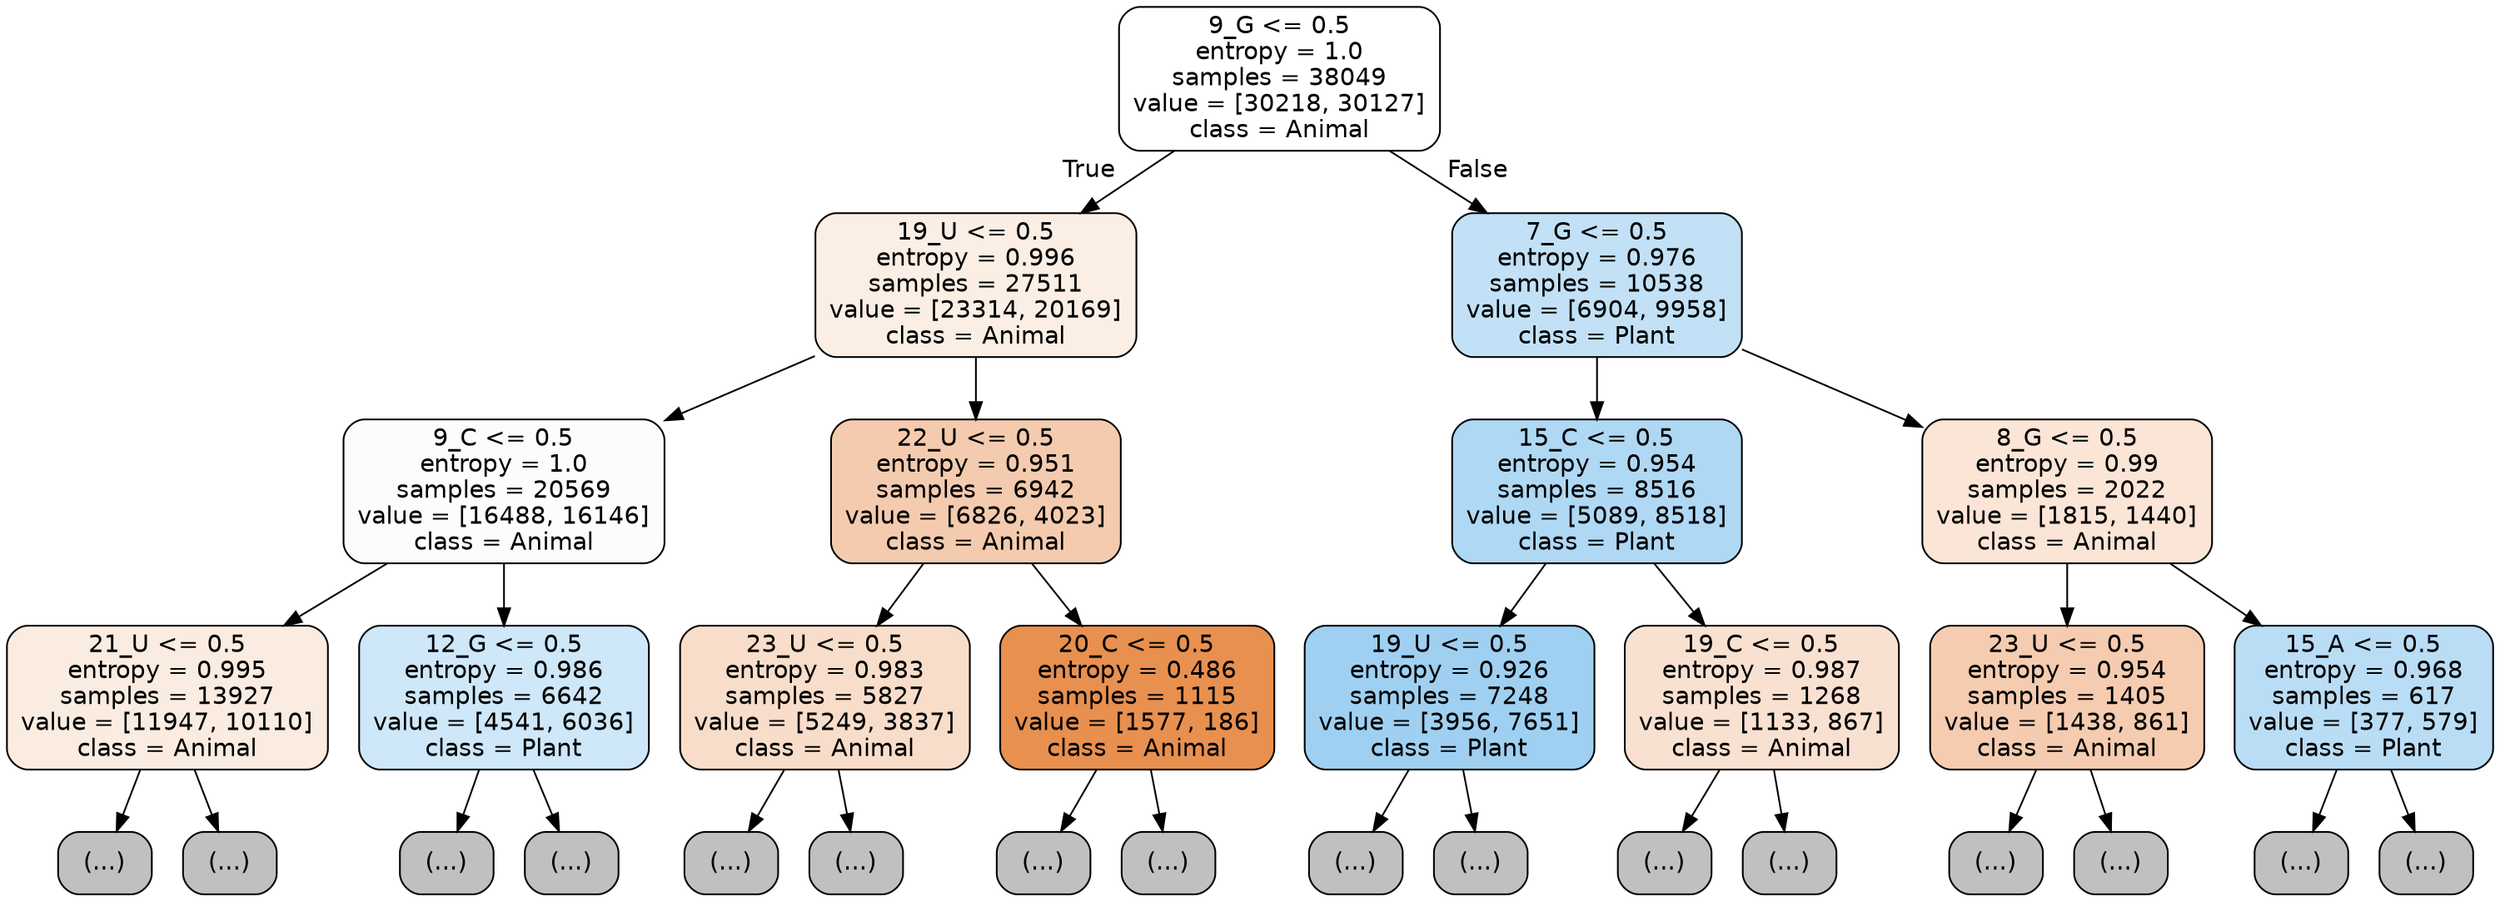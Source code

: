 digraph Tree {
node [shape=box, style="filled, rounded", color="black", fontname="helvetica"] ;
edge [fontname="helvetica"] ;
0 [label="9_G <= 0.5\nentropy = 1.0\nsamples = 38049\nvalue = [30218, 30127]\nclass = Animal", fillcolor="#fffffe"] ;
1 [label="19_U <= 0.5\nentropy = 0.996\nsamples = 27511\nvalue = [23314, 20169]\nclass = Animal", fillcolor="#fbeee4"] ;
0 -> 1 [labeldistance=2.5, labelangle=45, headlabel="True"] ;
2 [label="9_C <= 0.5\nentropy = 1.0\nsamples = 20569\nvalue = [16488, 16146]\nclass = Animal", fillcolor="#fefcfb"] ;
1 -> 2 ;
3 [label="21_U <= 0.5\nentropy = 0.995\nsamples = 13927\nvalue = [11947, 10110]\nclass = Animal", fillcolor="#fbece1"] ;
2 -> 3 ;
4 [label="(...)", fillcolor="#C0C0C0"] ;
3 -> 4 ;
5179 [label="(...)", fillcolor="#C0C0C0"] ;
3 -> 5179 ;
6564 [label="12_G <= 0.5\nentropy = 0.986\nsamples = 6642\nvalue = [4541, 6036]\nclass = Plant", fillcolor="#cee7f9"] ;
2 -> 6564 ;
6565 [label="(...)", fillcolor="#C0C0C0"] ;
6564 -> 6565 ;
8738 [label="(...)", fillcolor="#C0C0C0"] ;
6564 -> 8738 ;
9463 [label="22_U <= 0.5\nentropy = 0.951\nsamples = 6942\nvalue = [6826, 4023]\nclass = Animal", fillcolor="#f4cbae"] ;
1 -> 9463 ;
9464 [label="23_U <= 0.5\nentropy = 0.983\nsamples = 5827\nvalue = [5249, 3837]\nclass = Animal", fillcolor="#f8ddca"] ;
9463 -> 9464 ;
9465 [label="(...)", fillcolor="#C0C0C0"] ;
9464 -> 9465 ;
12266 [label="(...)", fillcolor="#C0C0C0"] ;
9464 -> 12266 ;
12393 [label="20_C <= 0.5\nentropy = 0.486\nsamples = 1115\nvalue = [1577, 186]\nclass = Animal", fillcolor="#e89050"] ;
9463 -> 12393 ;
12394 [label="(...)", fillcolor="#C0C0C0"] ;
12393 -> 12394 ;
12615 [label="(...)", fillcolor="#C0C0C0"] ;
12393 -> 12615 ;
12716 [label="7_G <= 0.5\nentropy = 0.976\nsamples = 10538\nvalue = [6904, 9958]\nclass = Plant", fillcolor="#c2e1f7"] ;
0 -> 12716 [labeldistance=2.5, labelangle=-45, headlabel="False"] ;
12717 [label="15_C <= 0.5\nentropy = 0.954\nsamples = 8516\nvalue = [5089, 8518]\nclass = Plant", fillcolor="#afd8f5"] ;
12716 -> 12717 ;
12718 [label="19_U <= 0.5\nentropy = 0.926\nsamples = 7248\nvalue = [3956, 7651]\nclass = Plant", fillcolor="#9fd0f2"] ;
12717 -> 12718 ;
12719 [label="(...)", fillcolor="#C0C0C0"] ;
12718 -> 12719 ;
14654 [label="(...)", fillcolor="#C0C0C0"] ;
12718 -> 14654 ;
15379 [label="19_C <= 0.5\nentropy = 0.987\nsamples = 1268\nvalue = [1133, 867]\nclass = Animal", fillcolor="#f9e1d1"] ;
12717 -> 15379 ;
15380 [label="(...)", fillcolor="#C0C0C0"] ;
15379 -> 15380 ;
15855 [label="(...)", fillcolor="#C0C0C0"] ;
15379 -> 15855 ;
16046 [label="8_G <= 0.5\nentropy = 0.99\nsamples = 2022\nvalue = [1815, 1440]\nclass = Animal", fillcolor="#fae5d6"] ;
12716 -> 16046 ;
16047 [label="23_U <= 0.5\nentropy = 0.954\nsamples = 1405\nvalue = [1438, 861]\nclass = Animal", fillcolor="#f5ccb0"] ;
16046 -> 16047 ;
16048 [label="(...)", fillcolor="#C0C0C0"] ;
16047 -> 16048 ;
16773 [label="(...)", fillcolor="#C0C0C0"] ;
16047 -> 16773 ;
16812 [label="15_A <= 0.5\nentropy = 0.968\nsamples = 617\nvalue = [377, 579]\nclass = Plant", fillcolor="#baddf6"] ;
16046 -> 16812 ;
16813 [label="(...)", fillcolor="#C0C0C0"] ;
16812 -> 16813 ;
17042 [label="(...)", fillcolor="#C0C0C0"] ;
16812 -> 17042 ;
}
